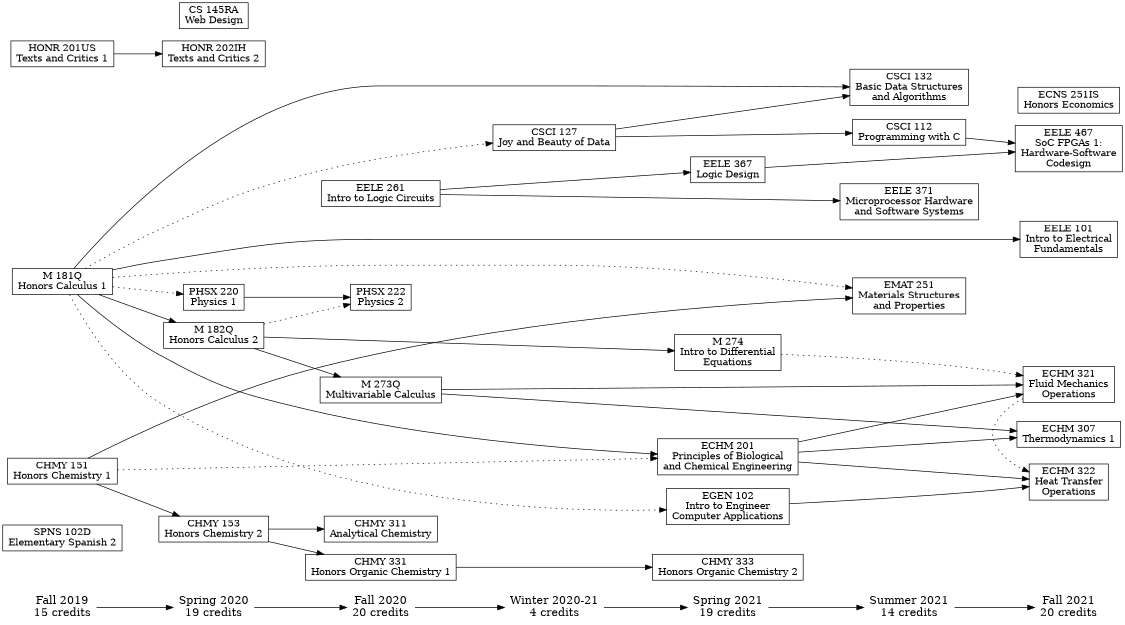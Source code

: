 digraph courses {
    ranksep=.75; size = "7.5,7.5"; rankdir=LR;

    {node [shape=plaintext, fontsize=16];
	"Fall 2019" -> "Spring 2020" -> "Fall 2020" -> "Winter 2020-21"
	-> "Spring 2021" -> "Summer 2021" -> "Fall 2021";
    }

    "Fall 2019" [label="\N\n15 credits"]
    "Spring 2020" [label="\N\n19 credits"]
    "Fall 2020" [label="\N\n20 credits"]
    "Winter 2020-21" [label="\N\n4 credits"]
    "Spring 2021" [label="\N\n19 credits"]
    "Summer 2021" [label="\N\n14 credits"]
    "Fall 2021" [label="\N\n20 credits"]

    {node [shape=box];
	{ rank = same; "Fall 2019"; "SPNS 102D"; "M 181Q"; "HONR 201US"; "CHMY 151"; }
	{ rank = same; "Spring 2020"; "PHSX 220"; "M 182Q"; "HONR 202IH"; "CS 145RA"; "CHMY 153"; }
	{ rank = same; "Fall 2020"; "PHSX 222"; "M 273Q"; "EELE 261"; "CHMY 331"; "CHMY 311"; }
	{ rank = same; "Winter 2020-21"; "CSCI 127"; }
	{ rank = same; "Spring 2021"; "M 274"; "EGEN 102"; "EELE 367"; "ECHM 201"; "CHMY 333"; }
	{ rank = same; "Summer 2021"; "EMAT 251"; "EELE 371"; "CSCI 132"; "CSCI 112"; }
	{ rank = same; "Fall 2021"; "EELE 467"; "EELE 101"; "ECNS 251IS"; "ECHM 322"; "ECHM 321"; "ECHM 307"; }
    }

    "CHMY 151"   [label="\N\nHonors Chemistry 1"]
    "HONR 201US" [label="\N\nTexts and Critics 1"]
    "M 181Q"     [label="\N\nHonors Calculus 1"]
    "SPNS 102D"  [label="\N\nElementary Spanish 2"]

    "CHMY 153"   [label="\N\nHonors Chemistry 2"]
    "CS 145RA"   [label="\N\nWeb Design"]
    "HONR 202IH" [label="\N\nTexts and Critics 2"]
    "M 182Q"     [label="\N\nHonors Calculus 2"]
    "PHSX 220"   [label="\N\nPhysics 1"]

    "CHMY 311"   [label="\N\nAnalytical Chemistry"]
    "CHMY 331"   [label="\N\nHonors Organic Chemistry 1"]
    "EELE 261"   [label="\N\nIntro to Logic Circuits"]
    "M 273Q"     [label="\N\nMultivariable Calculus"]
    "PHSX 222"   [label="\N\nPhysics 2"]

    "CSCI 127"   [label="\N\nJoy and Beauty of Data"]

    "CHMY 333"  [label="\N\nHonors Organic Chemistry 2"]
    "ECHM 201"  [label="\N\nPrinciples of Biological\nand Chemical Engineering"]
    "EELE 367"  [label="\N\nLogic Design"]
    "EGEN 102"  [label="\N\nIntro to Engineer\nComputer Applications"]
    "M 274"     [label="\N\nIntro to Differential\nEquations"]

    "CSCI 112" [label="\N\nProgramming with C"]
    "CSCI 132" [label="\N\nBasic Data Structures\nand Algorithms"]
    "EELE 371" [label="\N\nMicroprocessor Hardware\nand Software Systems"]
    "EMAT 251" [label="\N\nMaterials Structures\nand Properties"]

    "ECHM 307" [label="\N\nThermodynamics 1"]
    "ECHM 321" [label="\N\nFluid Mechanics\nOperations"]
    "ECHM 322" [label="\N\nHeat Transfer\nOperations"]
    "ECNS 251IS" [label="\N\nHonors Economics"]
    "EELE 101" [label="\N\nIntro to Electrical\nFundamentals"]
    "EELE 467" [label="\N\nSoC FPGAs 1:\nHardware-Software\nCodesign"]

    // Spring 2020
    "CHMY 151" -> "CHMY 153";
    "HONR 201US" -> "HONR 202IH";
    "M 181Q" -> "M 182Q";
    "M 181Q" -> "PHSX 220" [style=dotted];

    // Fall 2020
    "CHMY 153" -> { "CHMY 311" "CHMY 331" };
    "M 182Q" -> "M 273Q";
    "M 182Q" -> "PHSX 222" [style=dotted];
    "PHSX 220" -> "PHSX 222";

    // Winter 2020-21
    "M 181Q" -> "CSCI 127" [style=dotted];

    // Spring 2021
    "CHMY 151" -> "ECHM 201" [style=dotted];
    "CHMY 331" -> "CHMY 333";
    "EELE 261" -> "EELE 367";
    "M 181Q" -> "ECHM 201";
    "M 181Q" -> "EGEN 102" [style=dotted];
    "M 182Q" -> "M 274";

    // Summer 2021
    "CHMY 151" -> "EMAT 251";
    "CSCI 127" -> { "CSCI 112" "CSCI 132" };
    "EELE 261" -> "EELE 371";
    "M 181Q" -> "CSCI 132";
    "M 181Q" -> "EMAT 251" [style=dotted];

    // Fall 2021
    "CSCI 112" -> "EELE 467";
    "ECHM 201" -> { "ECHM 307" "ECHM 321" "ECHM 322" };
    "ECHM 321" -> "ECHM 322" [style=dotted];
    "EELE 367" -> "EELE 467";
    "EGEN 102" -> "ECHM 322";
    "M 181Q" -> "EELE 101";
    "M 273Q" -> { "ECHM 307" "ECHM 321" };
    "M 274" -> "ECHM 321" [style=dotted];
}

